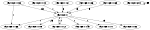 digraph G {
    dpi="1000";
    size="1,1";
    "192.168.1.168" -> "192.168.1.1" [ label="5" ];
    "192.168.1.132" -> "192.168.1.1" [ label="63" ];
    "192.168.1.172" -> "192.168.1.1" [ label="1" ];
    "192.168.1.132" -> "192.168.1.166" [ label="1" ];
    "192.168.1.1" -> "192.168.1.108" [ label="26" ];
    "192.168.1.1" -> "192.168.1.166" [ label="1" ];
    "192.168.1.1" -> "192.168.1.145" [ label="1" ];
    "192.168.1.1" -> "192.168.1.171" [ label="1" ];
    "192.168.1.1" -> "192.168.1.172" [ label="1" ];
    "192.168.1.113" -> "192.168.1.1" [ label="1" ];
    "192.168.1.121" -> "192.168.1.1" [ label="3" ];
    "192.168.1.1" -> "192.168.1.182" [ label="15" ];
    "192.168.1.200" -> "192.168.1.200" [ label="59" ];
    "192.168.1.126" -> "192.168.1.1" [ label="13" ];
}